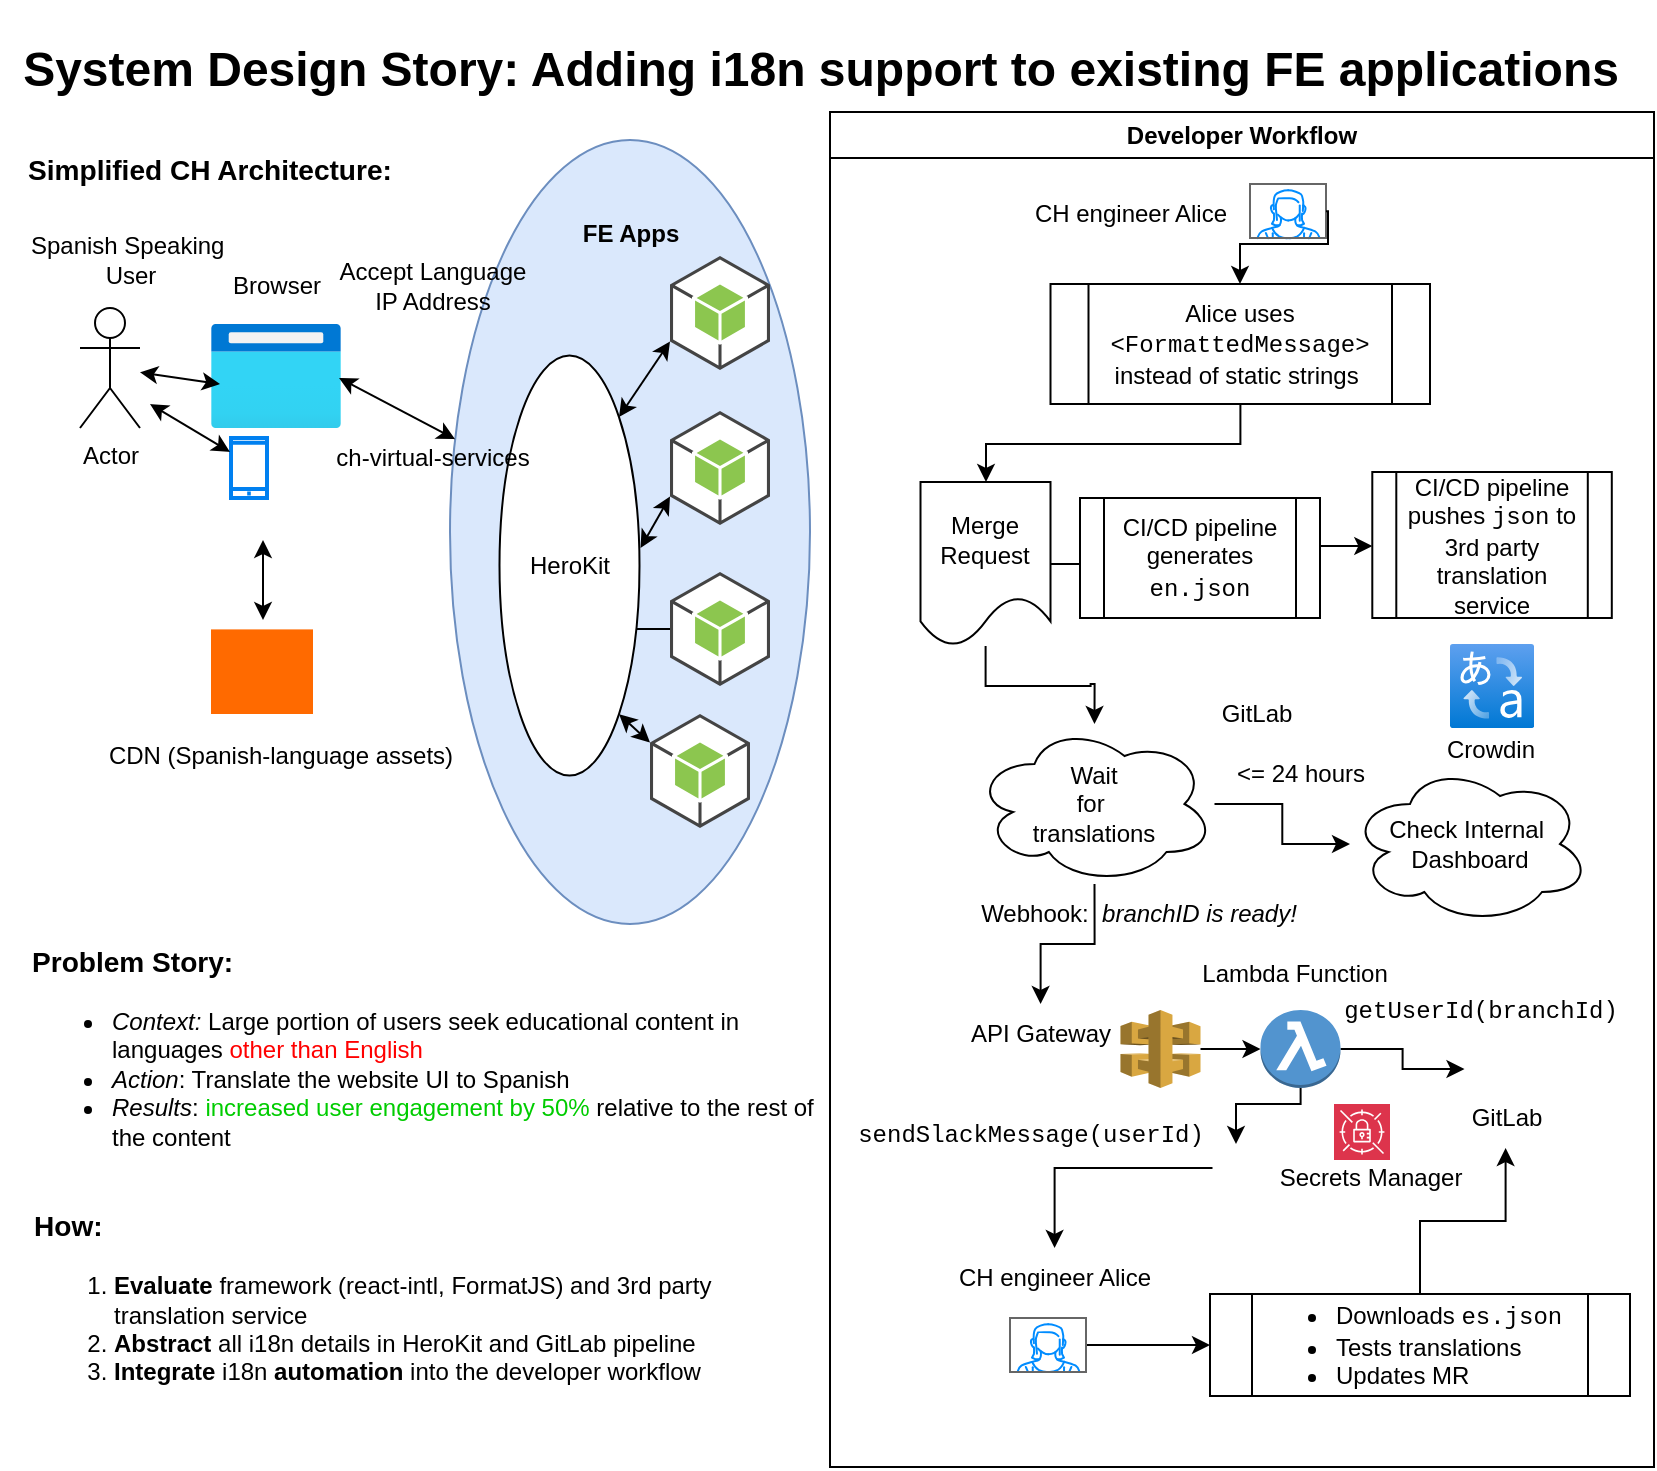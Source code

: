 <mxfile version="26.2.10">
  <diagram name="Page-1" id="v9j4s3X-jX1N4L4jRJeD">
    <mxGraphModel dx="1212" dy="700" grid="1" gridSize="10" guides="1" tooltips="1" connect="1" arrows="1" fold="1" page="1" pageScale="1" pageWidth="850" pageHeight="1100" math="0" shadow="0">
      <root>
        <mxCell id="0" />
        <mxCell id="1" parent="0" />
        <mxCell id="jAtDkR0fkG0kCz2HO2_l-1" value="&lt;h1&gt;System Design Story: Adding i18n support to existing FE applications&lt;/h1&gt;" style="text;html=1;align=center;verticalAlign=middle;resizable=0;points=[];autosize=1;strokeColor=none;fillColor=none;" parent="1" vertex="1">
          <mxGeometry x="25" y="8" width="820" height="70" as="geometry" />
        </mxCell>
        <mxCell id="jAtDkR0fkG0kCz2HO2_l-55" value="" style="ellipse;whiteSpace=wrap;html=1;fillColor=#dae8fc;strokeColor=#6c8ebf;" parent="1" vertex="1">
          <mxGeometry x="250" y="78" width="180" height="392" as="geometry" />
        </mxCell>
        <mxCell id="jAtDkR0fkG0kCz2HO2_l-56" value="Actor" style="shape=umlActor;verticalLabelPosition=bottom;verticalAlign=top;html=1;outlineConnect=0;" parent="1" vertex="1">
          <mxGeometry x="65" y="162" width="30" height="60" as="geometry" />
        </mxCell>
        <mxCell id="jAtDkR0fkG0kCz2HO2_l-57" value="" style="image;aspect=fixed;html=1;points=[];align=center;fontSize=12;image=img/lib/azure2/general/Browser.svg;" parent="1" vertex="1">
          <mxGeometry x="130.5" y="170" width="65" height="52" as="geometry" />
        </mxCell>
        <mxCell id="jAtDkR0fkG0kCz2HO2_l-58" value="" style="html=1;verticalLabelPosition=bottom;align=center;labelBackgroundColor=#ffffff;verticalAlign=top;strokeWidth=2;strokeColor=#0080F0;shadow=0;dashed=0;shape=mxgraph.ios7.icons.smartphone;" parent="1" vertex="1">
          <mxGeometry x="140.5" y="227" width="18" height="30" as="geometry" />
        </mxCell>
        <mxCell id="jAtDkR0fkG0kCz2HO2_l-60" value="Spanish Speaking&amp;nbsp;&lt;div&gt;User&lt;/div&gt;" style="text;html=1;align=center;verticalAlign=middle;resizable=0;points=[];autosize=1;strokeColor=none;fillColor=none;" parent="1" vertex="1">
          <mxGeometry x="30" y="118" width="120" height="40" as="geometry" />
        </mxCell>
        <mxCell id="jAtDkR0fkG0kCz2HO2_l-61" value="Browser" style="text;html=1;align=center;verticalAlign=middle;resizable=0;points=[];autosize=1;strokeColor=none;fillColor=none;" parent="1" vertex="1">
          <mxGeometry x="128" y="136" width="70" height="30" as="geometry" />
        </mxCell>
        <mxCell id="jAtDkR0fkG0kCz2HO2_l-64" value="CDN (Spanish-language assets)" style="text;html=1;align=center;verticalAlign=middle;resizable=0;points=[];autosize=1;strokeColor=none;fillColor=none;" parent="1" vertex="1">
          <mxGeometry x="65" y="371" width="200" height="30" as="geometry" />
        </mxCell>
        <mxCell id="jAtDkR0fkG0kCz2HO2_l-67" value="" style="outlineConnect=0;dashed=0;verticalLabelPosition=bottom;verticalAlign=top;align=center;html=1;shape=mxgraph.aws3.android;fillColor=#8CC64F;gradientColor=none;" parent="1" vertex="1">
          <mxGeometry x="360" y="136" width="50" height="57" as="geometry" />
        </mxCell>
        <mxCell id="jAtDkR0fkG0kCz2HO2_l-68" value="" style="outlineConnect=0;dashed=0;verticalLabelPosition=bottom;verticalAlign=top;align=center;html=1;shape=mxgraph.aws3.android;fillColor=#8CC64F;gradientColor=none;" parent="1" vertex="1">
          <mxGeometry x="360" y="213.5" width="50" height="57" as="geometry" />
        </mxCell>
        <mxCell id="RmhIiT69II-_wO9qdSCE-60" value="" style="edgeStyle=orthogonalEdgeStyle;rounded=0;orthogonalLoop=1;jettySize=auto;html=1;" edge="1" parent="1" source="jAtDkR0fkG0kCz2HO2_l-69" target="jAtDkR0fkG0kCz2HO2_l-94">
          <mxGeometry relative="1" as="geometry" />
        </mxCell>
        <mxCell id="jAtDkR0fkG0kCz2HO2_l-69" value="" style="outlineConnect=0;dashed=0;verticalLabelPosition=bottom;verticalAlign=top;align=center;html=1;shape=mxgraph.aws3.android;fillColor=#8CC64F;gradientColor=none;" parent="1" vertex="1">
          <mxGeometry x="360" y="294" width="50" height="57" as="geometry" />
        </mxCell>
        <mxCell id="jAtDkR0fkG0kCz2HO2_l-71" value="" style="outlineConnect=0;dashed=0;verticalLabelPosition=bottom;verticalAlign=top;align=center;html=1;shape=mxgraph.aws3.android;fillColor=#8CC64F;gradientColor=none;" parent="1" vertex="1">
          <mxGeometry x="350" y="365" width="50" height="57" as="geometry" />
        </mxCell>
        <mxCell id="jAtDkR0fkG0kCz2HO2_l-72" value="&lt;b&gt;FE Apps&lt;/b&gt;" style="text;html=1;align=center;verticalAlign=middle;resizable=0;points=[];autosize=1;strokeColor=none;fillColor=none;" parent="1" vertex="1">
          <mxGeometry x="305.25" y="110" width="70" height="30" as="geometry" />
        </mxCell>
        <mxCell id="jAtDkR0fkG0kCz2HO2_l-84" value="" style="endArrow=classic;startArrow=classic;html=1;rounded=0;" parent="1" source="jAtDkR0fkG0kCz2HO2_l-56" edge="1">
          <mxGeometry width="50" height="50" relative="1" as="geometry">
            <mxPoint x="85" y="220" as="sourcePoint" />
            <mxPoint x="135" y="200" as="targetPoint" />
          </mxGeometry>
        </mxCell>
        <mxCell id="jAtDkR0fkG0kCz2HO2_l-85" value="" style="endArrow=classic;startArrow=classic;html=1;rounded=0;" parent="1" edge="1">
          <mxGeometry width="50" height="50" relative="1" as="geometry">
            <mxPoint x="100" y="210" as="sourcePoint" />
            <mxPoint x="140" y="234" as="targetPoint" />
          </mxGeometry>
        </mxCell>
        <mxCell id="jAtDkR0fkG0kCz2HO2_l-86" value="" style="endArrow=classic;startArrow=classic;html=1;rounded=0;exitX=0.985;exitY=0.519;exitDx=0;exitDy=0;exitPerimeter=0;" parent="1" source="jAtDkR0fkG0kCz2HO2_l-57" target="jAtDkR0fkG0kCz2HO2_l-55" edge="1">
          <mxGeometry width="50" height="50" relative="1" as="geometry">
            <mxPoint x="200.5" y="208" as="sourcePoint" />
            <mxPoint x="300.5" y="185" as="targetPoint" />
          </mxGeometry>
        </mxCell>
        <mxCell id="jAtDkR0fkG0kCz2HO2_l-89" value="" style="endArrow=classic;startArrow=classic;html=1;rounded=0;" parent="1" source="jAtDkR0fkG0kCz2HO2_l-94" edge="1">
          <mxGeometry width="50" height="50" relative="1" as="geometry">
            <mxPoint x="255.25" y="312" as="sourcePoint" />
            <mxPoint x="315.25" y="262" as="targetPoint" />
          </mxGeometry>
        </mxCell>
        <mxCell id="jAtDkR0fkG0kCz2HO2_l-90" value="&lt;h3 style=&quot;text-align: left;&quot;&gt;Problem Story:&lt;/h3&gt;&lt;div style=&quot;&quot;&gt;&lt;ul&gt;&lt;li style=&quot;text-align: left;&quot;&gt;&lt;i style=&quot;background-color: transparent; color: light-dark(rgb(0, 0, 0), rgb(255, 255, 255));&quot;&gt;Context: &lt;/i&gt;&lt;span style=&quot;background-color: transparent; color: light-dark(rgb(0, 0, 0), rgb(255, 255, 255));&quot;&gt;Large portion of users seek educational content in languages &lt;/span&gt;&lt;span style=&quot;background-color: transparent;&quot;&gt;&lt;font style=&quot;color: light-dark(rgb(255, 0, 0), rgb(255, 255, 255));&quot;&gt;other than English&lt;/font&gt;&lt;/span&gt;&lt;/li&gt;&lt;li style=&quot;text-align: left;&quot;&gt;&lt;i style=&quot;background-color: transparent; color: light-dark(rgb(0, 0, 0), rgb(255, 255, 255));&quot;&gt;Action&lt;/i&gt;&lt;span style=&quot;background-color: transparent; color: light-dark(rgb(0, 0, 0), rgb(255, 255, 255));&quot;&gt;: Translate the website UI to Spanish&lt;/span&gt;&lt;/li&gt;&lt;li style=&quot;text-align: left;&quot;&gt;&lt;i&gt;Results&lt;/i&gt;: &lt;font style=&quot;color: rgb(0, 204, 0);&quot;&gt;increased user engagement by 50% &lt;/font&gt;relative to the rest of the content&lt;font color=&quot;#00cc00&quot;&gt;&amp;nbsp;&lt;/font&gt;&lt;/li&gt;&lt;/ul&gt;&lt;/div&gt;" style="text;html=1;align=center;verticalAlign=middle;whiteSpace=wrap;rounded=0;textShadow=0;" parent="1" vertex="1">
          <mxGeometry x="40" y="461" width="410" height="140" as="geometry" />
        </mxCell>
        <mxCell id="jAtDkR0fkG0kCz2HO2_l-93" value="&lt;h3&gt;Simplified CH Architecture:&lt;/h3&gt;" style="text;html=1;align=center;verticalAlign=middle;whiteSpace=wrap;rounded=0;" parent="1" vertex="1">
          <mxGeometry x="30" y="78" width="200" height="30" as="geometry" />
        </mxCell>
        <mxCell id="jAtDkR0fkG0kCz2HO2_l-94" value="HeroKit" style="ellipse;whiteSpace=wrap;html=1;" parent="1" vertex="1">
          <mxGeometry x="274.75" y="185.8" width="70" height="210" as="geometry" />
        </mxCell>
        <mxCell id="jAtDkR0fkG0kCz2HO2_l-95" value="" style="endArrow=classic;startArrow=classic;html=1;rounded=0;exitX=1;exitY=0;exitDx=0;exitDy=0;entryX=0;entryY=0.75;entryDx=0;entryDy=0;entryPerimeter=0;" parent="1" source="jAtDkR0fkG0kCz2HO2_l-94" edge="1" target="jAtDkR0fkG0kCz2HO2_l-67">
          <mxGeometry width="50" height="50" relative="1" as="geometry">
            <mxPoint x="315.25" y="236" as="sourcePoint" />
            <mxPoint x="360" y="188" as="targetPoint" />
          </mxGeometry>
        </mxCell>
        <mxCell id="jAtDkR0fkG0kCz2HO2_l-96" value="" style="endArrow=classic;startArrow=classic;html=1;rounded=0;entryX=0;entryY=0.75;entryDx=0;entryDy=0;entryPerimeter=0;" parent="1" edge="1" target="jAtDkR0fkG0kCz2HO2_l-68">
          <mxGeometry width="50" height="50" relative="1" as="geometry">
            <mxPoint x="345.25" y="282" as="sourcePoint" />
            <mxPoint x="360.75" y="262" as="targetPoint" />
          </mxGeometry>
        </mxCell>
        <mxCell id="jAtDkR0fkG0kCz2HO2_l-98" value="" style="endArrow=classic;startArrow=classic;html=1;rounded=0;entryX=0;entryY=0.25;entryDx=0;entryDy=0;entryPerimeter=0;exitX=1;exitY=1;exitDx=0;exitDy=0;" parent="1" edge="1" target="jAtDkR0fkG0kCz2HO2_l-71" source="jAtDkR0fkG0kCz2HO2_l-94">
          <mxGeometry width="50" height="50" relative="1" as="geometry">
            <mxPoint x="335.25" y="372" as="sourcePoint" />
            <mxPoint x="355.25" y="415" as="targetPoint" />
          </mxGeometry>
        </mxCell>
        <mxCell id="jAtDkR0fkG0kCz2HO2_l-101" value="" style="endArrow=classic;startArrow=classic;html=1;rounded=0;" parent="1" edge="1">
          <mxGeometry width="50" height="50" relative="1" as="geometry">
            <mxPoint x="156.5" y="318" as="sourcePoint" />
            <mxPoint x="156.5" y="278" as="targetPoint" />
          </mxGeometry>
        </mxCell>
        <mxCell id="jAtDkR0fkG0kCz2HO2_l-104" value="Accept Language&lt;div&gt;IP Address&lt;/div&gt;" style="text;html=1;align=center;verticalAlign=middle;resizable=0;points=[];autosize=1;strokeColor=none;fillColor=none;" parent="1" vertex="1">
          <mxGeometry x="180.5" y="131" width="120" height="40" as="geometry" />
        </mxCell>
        <mxCell id="jAtDkR0fkG0kCz2HO2_l-63" value="" style="points=[];aspect=fixed;html=1;align=center;shadow=0;dashed=0;fillColor=#FF6A00;strokeColor=none;shape=mxgraph.alibaba_cloud.cdn_content_distribution_network;" parent="1" vertex="1">
          <mxGeometry x="130.5" y="322.7" width="51" height="42.3" as="geometry" />
        </mxCell>
        <mxCell id="jAtDkR0fkG0kCz2HO2_l-110" value="ch-virtual-services" style="text;html=1;align=center;verticalAlign=middle;resizable=0;points=[];autosize=1;strokeColor=none;fillColor=none;" parent="1" vertex="1">
          <mxGeometry x="180.5" y="222" width="120" height="30" as="geometry" />
        </mxCell>
        <mxCell id="jAtDkR0fkG0kCz2HO2_l-120" value="&lt;h3&gt;How:&lt;/h3&gt;&lt;div&gt;&lt;ol&gt;&lt;li&gt;&lt;b&gt;Evaluate&lt;/b&gt; framework (react-intl, FormatJS) and 3rd party translation service&lt;/li&gt;&lt;li&gt;&lt;b&gt;Abstract&lt;/b&gt; all i18n details in HeroKit and GitLab pipeline&lt;/li&gt;&lt;li&gt;&lt;b&gt;Integrate&lt;/b&gt; i18n &lt;b&gt;automation&lt;/b&gt; into the developer workflow&lt;/li&gt;&lt;/ol&gt;&lt;/div&gt;" style="text;html=1;align=left;verticalAlign=middle;whiteSpace=wrap;rounded=0;" parent="1" vertex="1">
          <mxGeometry x="40" y="612" width="380" height="88" as="geometry" />
        </mxCell>
        <mxCell id="jAtDkR0fkG0kCz2HO2_l-146" value="&lt;font face=&quot;Courier New&quot;&gt;getUserId(branchId)&lt;/font&gt;" style="text;html=1;align=center;verticalAlign=middle;resizable=0;points=[];autosize=1;strokeColor=none;fillColor=none;" parent="1" vertex="1">
          <mxGeometry x="685" y="498" width="160" height="30" as="geometry" />
        </mxCell>
        <mxCell id="RmhIiT69II-_wO9qdSCE-3" value="" style="edgeStyle=orthogonalEdgeStyle;rounded=0;orthogonalLoop=1;jettySize=auto;html=1;" edge="1" parent="1" source="RmhIiT69II-_wO9qdSCE-4" target="RmhIiT69II-_wO9qdSCE-6">
          <mxGeometry relative="1" as="geometry">
            <Array as="points">
              <mxPoint x="645" y="230" />
              <mxPoint x="518" y="230" />
            </Array>
          </mxGeometry>
        </mxCell>
        <mxCell id="RmhIiT69II-_wO9qdSCE-4" value="&lt;font face=&quot;Helvetica&quot;&gt;Alice uses&lt;/font&gt;&lt;font face=&quot;Courier New&quot;&gt; &amp;lt;FormattedMessage&amp;gt; &lt;/font&gt;instead of static strings&amp;nbsp;" style="shape=process;whiteSpace=wrap;html=1;backgroundOutline=1;" vertex="1" parent="1">
          <mxGeometry x="550.25" y="150" width="189.75" height="60" as="geometry" />
        </mxCell>
        <mxCell id="RmhIiT69II-_wO9qdSCE-5" value="" style="edgeStyle=orthogonalEdgeStyle;rounded=0;orthogonalLoop=1;jettySize=auto;html=1;" edge="1" parent="1" source="RmhIiT69II-_wO9qdSCE-6" target="RmhIiT69II-_wO9qdSCE-8">
          <mxGeometry relative="1" as="geometry" />
        </mxCell>
        <mxCell id="RmhIiT69II-_wO9qdSCE-38" value="" style="edgeStyle=orthogonalEdgeStyle;rounded=0;orthogonalLoop=1;jettySize=auto;html=1;" edge="1" parent="1" source="RmhIiT69II-_wO9qdSCE-6" target="RmhIiT69II-_wO9qdSCE-13">
          <mxGeometry relative="1" as="geometry" />
        </mxCell>
        <mxCell id="RmhIiT69II-_wO9qdSCE-6" value="Merge Request" style="shape=document;whiteSpace=wrap;html=1;boundedLbl=1;" vertex="1" parent="1">
          <mxGeometry x="485.25" y="249" width="65" height="82" as="geometry" />
        </mxCell>
        <mxCell id="RmhIiT69II-_wO9qdSCE-36" value="" style="edgeStyle=orthogonalEdgeStyle;rounded=0;orthogonalLoop=1;jettySize=auto;html=1;" edge="1" parent="1" source="RmhIiT69II-_wO9qdSCE-8" target="RmhIiT69II-_wO9qdSCE-10">
          <mxGeometry relative="1" as="geometry">
            <Array as="points">
              <mxPoint x="700" y="281" />
              <mxPoint x="700" y="281" />
            </Array>
          </mxGeometry>
        </mxCell>
        <mxCell id="RmhIiT69II-_wO9qdSCE-8" value="CI/CD pipeline generates&lt;font face=&quot;Courier New&quot;&gt; en.json&lt;/font&gt;" style="shape=process;whiteSpace=wrap;html=1;backgroundOutline=1;" vertex="1" parent="1">
          <mxGeometry x="565" y="257" width="120" height="60" as="geometry" />
        </mxCell>
        <mxCell id="RmhIiT69II-_wO9qdSCE-11" value="" style="edgeStyle=orthogonalEdgeStyle;rounded=0;orthogonalLoop=1;jettySize=auto;html=1;" edge="1" parent="1" source="RmhIiT69II-_wO9qdSCE-13" target="RmhIiT69II-_wO9qdSCE-14">
          <mxGeometry relative="1" as="geometry" />
        </mxCell>
        <mxCell id="RmhIiT69II-_wO9qdSCE-40" value="" style="edgeStyle=orthogonalEdgeStyle;rounded=0;orthogonalLoop=1;jettySize=auto;html=1;" edge="1" parent="1" source="RmhIiT69II-_wO9qdSCE-13" target="RmhIiT69II-_wO9qdSCE-21">
          <mxGeometry relative="1" as="geometry" />
        </mxCell>
        <mxCell id="RmhIiT69II-_wO9qdSCE-13" value="Wait&lt;div&gt;for&amp;nbsp;&lt;/div&gt;&lt;div&gt;translations&lt;/div&gt;" style="ellipse;shape=cloud;whiteSpace=wrap;html=1;" vertex="1" parent="1">
          <mxGeometry x="512.25" y="370" width="120" height="80" as="geometry" />
        </mxCell>
        <mxCell id="RmhIiT69II-_wO9qdSCE-16" value="" style="edgeStyle=orthogonalEdgeStyle;rounded=0;orthogonalLoop=1;jettySize=auto;html=1;" edge="1" parent="1" source="RmhIiT69II-_wO9qdSCE-17" target="RmhIiT69II-_wO9qdSCE-20">
          <mxGeometry relative="1" as="geometry" />
        </mxCell>
        <mxCell id="RmhIiT69II-_wO9qdSCE-17" value="" style="outlineConnect=0;dashed=0;verticalLabelPosition=bottom;verticalAlign=top;align=center;html=1;shape=mxgraph.aws3.api_gateway;fillColor=#D9A741;gradientColor=none;" vertex="1" parent="1">
          <mxGeometry x="585.25" y="513" width="40" height="39" as="geometry" />
        </mxCell>
        <mxCell id="RmhIiT69II-_wO9qdSCE-18" value="" style="edgeStyle=orthogonalEdgeStyle;rounded=0;orthogonalLoop=1;jettySize=auto;html=1;" edge="1" parent="1" source="RmhIiT69II-_wO9qdSCE-20" target="RmhIiT69II-_wO9qdSCE-23">
          <mxGeometry relative="1" as="geometry" />
        </mxCell>
        <mxCell id="RmhIiT69II-_wO9qdSCE-19" value="" style="edgeStyle=orthogonalEdgeStyle;rounded=0;orthogonalLoop=1;jettySize=auto;html=1;" edge="1" parent="1" source="RmhIiT69II-_wO9qdSCE-20" target="RmhIiT69II-_wO9qdSCE-25">
          <mxGeometry relative="1" as="geometry">
            <Array as="points">
              <mxPoint x="675" y="560" />
              <mxPoint x="643" y="560" />
            </Array>
          </mxGeometry>
        </mxCell>
        <mxCell id="RmhIiT69II-_wO9qdSCE-20" value="" style="outlineConnect=0;dashed=0;verticalLabelPosition=bottom;verticalAlign=top;align=center;html=1;shape=mxgraph.aws3.lambda_function;fillColor=#5294CF;gradientColor=none;" vertex="1" parent="1">
          <mxGeometry x="655.25" y="513" width="40" height="39" as="geometry" />
        </mxCell>
        <mxCell id="RmhIiT69II-_wO9qdSCE-21" value="API Gateway" style="text;html=1;align=center;verticalAlign=middle;resizable=0;points=[];autosize=1;strokeColor=none;fillColor=none;" vertex="1" parent="1">
          <mxGeometry x="500.25" y="510" width="90" height="30" as="geometry" />
        </mxCell>
        <mxCell id="RmhIiT69II-_wO9qdSCE-22" value="Lambda Function" style="text;html=1;align=center;verticalAlign=middle;resizable=0;points=[];autosize=1;strokeColor=none;fillColor=none;" vertex="1" parent="1">
          <mxGeometry x="612.25" y="480" width="120" height="30" as="geometry" />
        </mxCell>
        <mxCell id="RmhIiT69II-_wO9qdSCE-23" value="" style="shape=image;html=1;verticalAlign=top;verticalLabelPosition=bottom;labelBackgroundColor=#ffffff;imageAspect=0;aspect=fixed;image=https://cdn4.iconfinder.com/data/icons/socialcones/508/Gitlab-128.png" vertex="1" parent="1">
          <mxGeometry x="757.25" y="520" width="45" height="45" as="geometry" />
        </mxCell>
        <mxCell id="RmhIiT69II-_wO9qdSCE-24" value="GitLab" style="text;html=1;align=center;verticalAlign=middle;resizable=0;points=[];autosize=1;strokeColor=none;fillColor=none;" vertex="1" parent="1">
          <mxGeometry x="747.75" y="552" width="60" height="30" as="geometry" />
        </mxCell>
        <mxCell id="RmhIiT69II-_wO9qdSCE-41" value="" style="edgeStyle=orthogonalEdgeStyle;rounded=0;orthogonalLoop=1;jettySize=auto;html=1;" edge="1" parent="1" source="RmhIiT69II-_wO9qdSCE-25" target="RmhIiT69II-_wO9qdSCE-34">
          <mxGeometry relative="1" as="geometry" />
        </mxCell>
        <mxCell id="RmhIiT69II-_wO9qdSCE-25" value="" style="shape=image;html=1;verticalAlign=top;verticalLabelPosition=bottom;labelBackgroundColor=#ffffff;imageAspect=0;aspect=fixed;image=https://cdn2.iconfinder.com/data/icons/social-media-2285/512/1_Slack_colored_svg-128.png" vertex="1" parent="1">
          <mxGeometry x="631.25" y="580" width="24" height="24" as="geometry" />
        </mxCell>
        <mxCell id="RmhIiT69II-_wO9qdSCE-27" style="edgeStyle=orthogonalEdgeStyle;rounded=0;orthogonalLoop=1;jettySize=auto;html=1;" edge="1" parent="1" source="RmhIiT69II-_wO9qdSCE-28" target="RmhIiT69II-_wO9qdSCE-24">
          <mxGeometry relative="1" as="geometry" />
        </mxCell>
        <mxCell id="RmhIiT69II-_wO9qdSCE-28" value="&lt;ul&gt;&lt;li&gt;&lt;span style=&quot;background-color: transparent; color: light-dark(rgb(0, 0, 0), rgb(255, 255, 255));&quot;&gt;Downloads&amp;nbsp;&lt;font face=&quot;Courier New&quot;&gt;es.json&lt;/font&gt;&lt;/span&gt;&lt;/li&gt;&lt;li&gt;Tests translations&lt;/li&gt;&lt;li&gt;Updates MR&lt;/li&gt;&lt;/ul&gt;" style="shape=process;whiteSpace=wrap;html=1;backgroundOutline=1;align=left;" vertex="1" parent="1">
          <mxGeometry x="630" y="655" width="210" height="51" as="geometry" />
        </mxCell>
        <mxCell id="RmhIiT69II-_wO9qdSCE-29" value="" style="edgeStyle=orthogonalEdgeStyle;rounded=0;orthogonalLoop=1;jettySize=auto;html=1;" edge="1" parent="1" source="RmhIiT69II-_wO9qdSCE-30" target="RmhIiT69II-_wO9qdSCE-28">
          <mxGeometry relative="1" as="geometry" />
        </mxCell>
        <mxCell id="RmhIiT69II-_wO9qdSCE-30" value="" style="verticalLabelPosition=bottom;shadow=0;dashed=0;align=center;html=1;verticalAlign=top;strokeWidth=1;shape=mxgraph.mockup.containers.userFemale;strokeColor=#666666;strokeColor2=#008cff;" vertex="1" parent="1">
          <mxGeometry x="530" y="667" width="38" height="27" as="geometry" />
        </mxCell>
        <mxCell id="RmhIiT69II-_wO9qdSCE-34" value="CH engineer Alice" style="text;html=1;align=center;verticalAlign=middle;resizable=0;points=[];autosize=1;strokeColor=none;fillColor=none;" vertex="1" parent="1">
          <mxGeometry x="492.25" y="632" width="120" height="30" as="geometry" />
        </mxCell>
        <mxCell id="RmhIiT69II-_wO9qdSCE-48" value="Secrets Manager" style="text;html=1;align=center;verticalAlign=middle;resizable=0;points=[];autosize=1;strokeColor=none;fillColor=none;" vertex="1" parent="1">
          <mxGeometry x="655.25" y="582" width="110" height="30" as="geometry" />
        </mxCell>
        <mxCell id="RmhIiT69II-_wO9qdSCE-51" value="Developer Workflow" style="swimlane;whiteSpace=wrap;html=1;labelBackgroundColor=default;" vertex="1" parent="1">
          <mxGeometry x="440" y="64.05" width="412" height="677.5" as="geometry" />
        </mxCell>
        <mxCell id="RmhIiT69II-_wO9qdSCE-43" value="CH engineer Alice" style="text;html=1;align=center;verticalAlign=middle;resizable=0;points=[];autosize=1;strokeColor=none;fillColor=none;" vertex="1" parent="RmhIiT69II-_wO9qdSCE-51">
          <mxGeometry x="90" y="36" width="120" height="30" as="geometry" />
        </mxCell>
        <mxCell id="RmhIiT69II-_wO9qdSCE-2" value="" style="verticalLabelPosition=bottom;shadow=0;dashed=0;align=center;html=1;verticalAlign=top;strokeWidth=1;shape=mxgraph.mockup.containers.userFemale;strokeColor=#666666;strokeColor2=#008cff;" vertex="1" parent="RmhIiT69II-_wO9qdSCE-51">
          <mxGeometry x="210" y="36" width="38" height="27" as="geometry" />
        </mxCell>
        <mxCell id="RmhIiT69II-_wO9qdSCE-26" value="&lt;font face=&quot;Courier New&quot;&gt;sendSlackMessage(userId)&lt;/font&gt;" style="text;html=1;align=center;verticalAlign=middle;resizable=0;points=[];autosize=1;strokeColor=none;fillColor=none;" vertex="1" parent="RmhIiT69II-_wO9qdSCE-51">
          <mxGeometry y="495.95" width="200" height="30" as="geometry" />
        </mxCell>
        <mxCell id="RmhIiT69II-_wO9qdSCE-15" value="Webhook:&amp;nbsp;&amp;nbsp;&lt;i&gt;branchID is ready!&lt;/i&gt;" style="text;html=1;align=center;verticalAlign=middle;resizable=0;points=[];autosize=1;strokeColor=none;fillColor=none;" vertex="1" parent="RmhIiT69II-_wO9qdSCE-51">
          <mxGeometry x="64" y="385.95" width="180" height="30" as="geometry" />
        </mxCell>
        <mxCell id="RmhIiT69II-_wO9qdSCE-14" value="Check Internal&amp;nbsp;&lt;div&gt;Dashboard&lt;/div&gt;" style="ellipse;shape=cloud;whiteSpace=wrap;html=1;" vertex="1" parent="RmhIiT69II-_wO9qdSCE-51">
          <mxGeometry x="260" y="325.95" width="120" height="80" as="geometry" />
        </mxCell>
        <mxCell id="RmhIiT69II-_wO9qdSCE-54" value="" style="shape=image;html=1;verticalAlign=top;verticalLabelPosition=bottom;labelBackgroundColor=#ffffff;imageAspect=0;aspect=fixed;image=https://cdn4.iconfinder.com/data/icons/socialcones/508/Gitlab-128.png" vertex="1" parent="RmhIiT69II-_wO9qdSCE-51">
          <mxGeometry x="190" y="255.95" width="45" height="45" as="geometry" />
        </mxCell>
        <mxCell id="RmhIiT69II-_wO9qdSCE-55" value="GitLab" style="text;html=1;align=center;verticalAlign=middle;resizable=0;points=[];autosize=1;strokeColor=none;fillColor=none;" vertex="1" parent="RmhIiT69II-_wO9qdSCE-51">
          <mxGeometry x="182.5" y="285.95" width="60" height="30" as="geometry" />
        </mxCell>
        <mxCell id="RmhIiT69II-_wO9qdSCE-35" value="&amp;lt;= 24 hours" style="text;html=1;align=center;verticalAlign=middle;resizable=0;points=[];autosize=1;strokeColor=none;fillColor=none;" vertex="1" parent="RmhIiT69II-_wO9qdSCE-51">
          <mxGeometry x="190" y="315.95" width="90" height="30" as="geometry" />
        </mxCell>
        <mxCell id="RmhIiT69II-_wO9qdSCE-58" value="" style="image;aspect=fixed;html=1;points=[];align=center;fontSize=12;image=img/lib/azure2/ai_machine_learning/Translator_Text.svg;" vertex="1" parent="RmhIiT69II-_wO9qdSCE-51">
          <mxGeometry x="310" y="265.95" width="42.05" height="42.05" as="geometry" />
        </mxCell>
        <mxCell id="RmhIiT69II-_wO9qdSCE-10" value="CI/CD pipeline pushes&amp;nbsp;&lt;font face=&quot;Courier New&quot;&gt;json&lt;/font&gt; to 3rd party translation service" style="shape=process;whiteSpace=wrap;html=1;backgroundOutline=1;" vertex="1" parent="RmhIiT69II-_wO9qdSCE-51">
          <mxGeometry x="271.15" y="179.95" width="119.75" height="73" as="geometry" />
        </mxCell>
        <mxCell id="RmhIiT69II-_wO9qdSCE-47" value="" style="sketch=0;points=[[0,0,0],[0.25,0,0],[0.5,0,0],[0.75,0,0],[1,0,0],[0,1,0],[0.25,1,0],[0.5,1,0],[0.75,1,0],[1,1,0],[0,0.25,0],[0,0.5,0],[0,0.75,0],[1,0.25,0],[1,0.5,0],[1,0.75,0]];outlineConnect=0;fontColor=#232F3E;fillColor=#DD344C;strokeColor=#ffffff;dashed=0;verticalLabelPosition=bottom;verticalAlign=top;align=center;html=1;fontSize=12;fontStyle=0;aspect=fixed;shape=mxgraph.aws4.resourceIcon;resIcon=mxgraph.aws4.secrets_manager;" vertex="1" parent="RmhIiT69II-_wO9qdSCE-51">
          <mxGeometry x="252" y="495.95" width="28" height="28" as="geometry" />
        </mxCell>
        <mxCell id="RmhIiT69II-_wO9qdSCE-53" value="" style="edgeStyle=orthogonalEdgeStyle;rounded=0;orthogonalLoop=1;jettySize=auto;html=1;" edge="1" parent="1" source="RmhIiT69II-_wO9qdSCE-2" target="RmhIiT69II-_wO9qdSCE-4">
          <mxGeometry relative="1" as="geometry">
            <Array as="points">
              <mxPoint x="689" y="130" />
              <mxPoint x="645" y="130" />
            </Array>
          </mxGeometry>
        </mxCell>
        <mxCell id="RmhIiT69II-_wO9qdSCE-59" value="Crowdin" style="text;html=1;align=center;verticalAlign=middle;resizable=0;points=[];autosize=1;strokeColor=none;fillColor=none;" vertex="1" parent="1">
          <mxGeometry x="735" y="368" width="70" height="30" as="geometry" />
        </mxCell>
      </root>
    </mxGraphModel>
  </diagram>
</mxfile>
